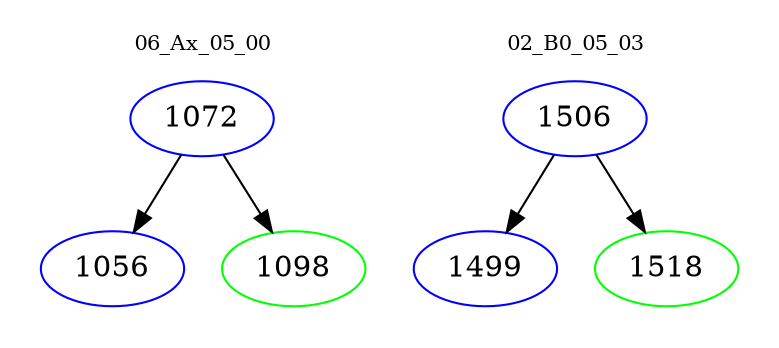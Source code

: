 digraph{
subgraph cluster_0 {
color = white
label = "06_Ax_05_00";
fontsize=10;
T0_1072 [label="1072", color="blue"]
T0_1072 -> T0_1056 [color="black"]
T0_1056 [label="1056", color="blue"]
T0_1072 -> T0_1098 [color="black"]
T0_1098 [label="1098", color="green"]
}
subgraph cluster_1 {
color = white
label = "02_B0_05_03";
fontsize=10;
T1_1506 [label="1506", color="blue"]
T1_1506 -> T1_1499 [color="black"]
T1_1499 [label="1499", color="blue"]
T1_1506 -> T1_1518 [color="black"]
T1_1518 [label="1518", color="green"]
}
}
